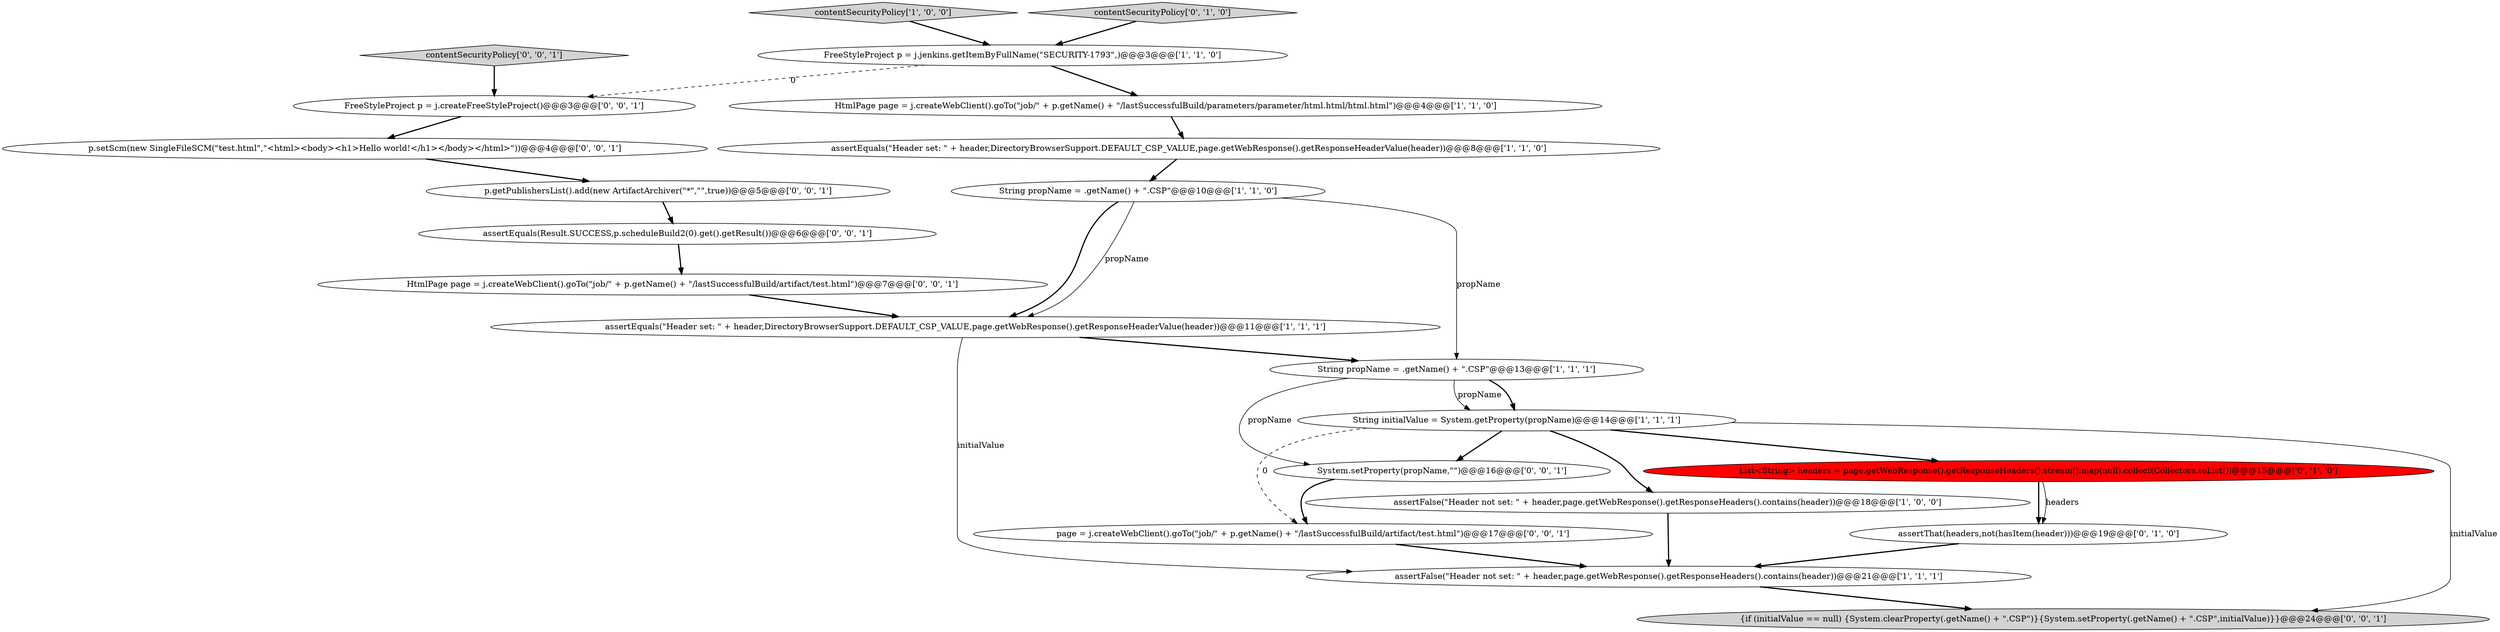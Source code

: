 digraph {
4 [style = filled, label = "String propName = .getName() + \".CSP\"@@@10@@@['1', '1', '0']", fillcolor = white, shape = ellipse image = "AAA0AAABBB1BBB"];
6 [style = filled, label = "assertEquals(\"Header set: \" + header,DirectoryBrowserSupport.DEFAULT_CSP_VALUE,page.getWebResponse().getResponseHeaderValue(header))@@@11@@@['1', '1', '1']", fillcolor = white, shape = ellipse image = "AAA0AAABBB1BBB"];
19 [style = filled, label = "p.getPublishersList().add(new ArtifactArchiver(\"*\",\"\",true))@@@5@@@['0', '0', '1']", fillcolor = white, shape = ellipse image = "AAA0AAABBB3BBB"];
3 [style = filled, label = "assertEquals(\"Header set: \" + header,DirectoryBrowserSupport.DEFAULT_CSP_VALUE,page.getWebResponse().getResponseHeaderValue(header))@@@8@@@['1', '1', '0']", fillcolor = white, shape = ellipse image = "AAA0AAABBB1BBB"];
21 [style = filled, label = "p.setScm(new SingleFileSCM(\"test.html\",\"<html><body><h1>Hello world!</h1></body></html>\"))@@@4@@@['0', '0', '1']", fillcolor = white, shape = ellipse image = "AAA0AAABBB3BBB"];
2 [style = filled, label = "contentSecurityPolicy['1', '0', '0']", fillcolor = lightgray, shape = diamond image = "AAA0AAABBB1BBB"];
1 [style = filled, label = "assertFalse(\"Header not set: \" + header,page.getWebResponse().getResponseHeaders().contains(header))@@@21@@@['1', '1', '1']", fillcolor = white, shape = ellipse image = "AAA0AAABBB1BBB"];
7 [style = filled, label = "HtmlPage page = j.createWebClient().goTo(\"job/\" + p.getName() + \"/lastSuccessfulBuild/parameters/parameter/html.html/html.html\")@@@4@@@['1', '1', '0']", fillcolor = white, shape = ellipse image = "AAA0AAABBB1BBB"];
0 [style = filled, label = "assertFalse(\"Header not set: \" + header,page.getWebResponse().getResponseHeaders().contains(header))@@@18@@@['1', '0', '0']", fillcolor = white, shape = ellipse image = "AAA0AAABBB1BBB"];
11 [style = filled, label = "List<String> headers = page.getWebResponse().getResponseHeaders().stream().map(null).collect(Collectors.toList())@@@15@@@['0', '1', '0']", fillcolor = red, shape = ellipse image = "AAA1AAABBB2BBB"];
12 [style = filled, label = "contentSecurityPolicy['0', '1', '0']", fillcolor = lightgray, shape = diamond image = "AAA0AAABBB2BBB"];
15 [style = filled, label = "contentSecurityPolicy['0', '0', '1']", fillcolor = lightgray, shape = diamond image = "AAA0AAABBB3BBB"];
5 [style = filled, label = "FreeStyleProject p = j.jenkins.getItemByFullName(\"SECURITY-1793\",)@@@3@@@['1', '1', '0']", fillcolor = white, shape = ellipse image = "AAA0AAABBB1BBB"];
20 [style = filled, label = "HtmlPage page = j.createWebClient().goTo(\"job/\" + p.getName() + \"/lastSuccessfulBuild/artifact/test.html\")@@@7@@@['0', '0', '1']", fillcolor = white, shape = ellipse image = "AAA0AAABBB3BBB"];
13 [style = filled, label = "System.setProperty(propName,\"\")@@@16@@@['0', '0', '1']", fillcolor = white, shape = ellipse image = "AAA0AAABBB3BBB"];
8 [style = filled, label = "String propName = .getName() + \".CSP\"@@@13@@@['1', '1', '1']", fillcolor = white, shape = ellipse image = "AAA0AAABBB1BBB"];
14 [style = filled, label = "{if (initialValue == null) {System.clearProperty(.getName() + \".CSP\")}{System.setProperty(.getName() + \".CSP\",initialValue)}}@@@24@@@['0', '0', '1']", fillcolor = lightgray, shape = ellipse image = "AAA0AAABBB3BBB"];
17 [style = filled, label = "page = j.createWebClient().goTo(\"job/\" + p.getName() + \"/lastSuccessfulBuild/artifact/test.html\")@@@17@@@['0', '0', '1']", fillcolor = white, shape = ellipse image = "AAA0AAABBB3BBB"];
16 [style = filled, label = "FreeStyleProject p = j.createFreeStyleProject()@@@3@@@['0', '0', '1']", fillcolor = white, shape = ellipse image = "AAA0AAABBB3BBB"];
18 [style = filled, label = "assertEquals(Result.SUCCESS,p.scheduleBuild2(0).get().getResult())@@@6@@@['0', '0', '1']", fillcolor = white, shape = ellipse image = "AAA0AAABBB3BBB"];
9 [style = filled, label = "String initialValue = System.getProperty(propName)@@@14@@@['1', '1', '1']", fillcolor = white, shape = ellipse image = "AAA0AAABBB1BBB"];
10 [style = filled, label = "assertThat(headers,not(hasItem(header)))@@@19@@@['0', '1', '0']", fillcolor = white, shape = ellipse image = "AAA0AAABBB2BBB"];
19->18 [style = bold, label=""];
9->0 [style = bold, label=""];
9->11 [style = bold, label=""];
12->5 [style = bold, label=""];
21->19 [style = bold, label=""];
17->1 [style = bold, label=""];
4->6 [style = bold, label=""];
4->6 [style = solid, label="propName"];
11->10 [style = solid, label="headers"];
20->6 [style = bold, label=""];
15->16 [style = bold, label=""];
6->1 [style = solid, label="initialValue"];
3->4 [style = bold, label=""];
7->3 [style = bold, label=""];
8->13 [style = solid, label="propName"];
5->16 [style = dashed, label="0"];
18->20 [style = bold, label=""];
13->17 [style = bold, label=""];
4->8 [style = solid, label="propName"];
9->14 [style = solid, label="initialValue"];
11->10 [style = bold, label=""];
0->1 [style = bold, label=""];
16->21 [style = bold, label=""];
9->17 [style = dashed, label="0"];
6->8 [style = bold, label=""];
8->9 [style = bold, label=""];
8->9 [style = solid, label="propName"];
5->7 [style = bold, label=""];
1->14 [style = bold, label=""];
10->1 [style = bold, label=""];
2->5 [style = bold, label=""];
9->13 [style = bold, label=""];
}
